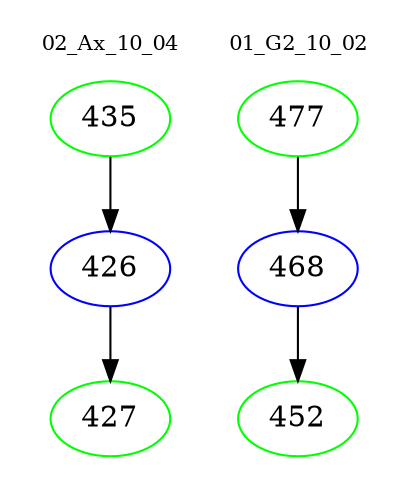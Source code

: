 digraph{
subgraph cluster_0 {
color = white
label = "02_Ax_10_04";
fontsize=10;
T0_435 [label="435", color="green"]
T0_435 -> T0_426 [color="black"]
T0_426 [label="426", color="blue"]
T0_426 -> T0_427 [color="black"]
T0_427 [label="427", color="green"]
}
subgraph cluster_1 {
color = white
label = "01_G2_10_02";
fontsize=10;
T1_477 [label="477", color="green"]
T1_477 -> T1_468 [color="black"]
T1_468 [label="468", color="blue"]
T1_468 -> T1_452 [color="black"]
T1_452 [label="452", color="green"]
}
}
